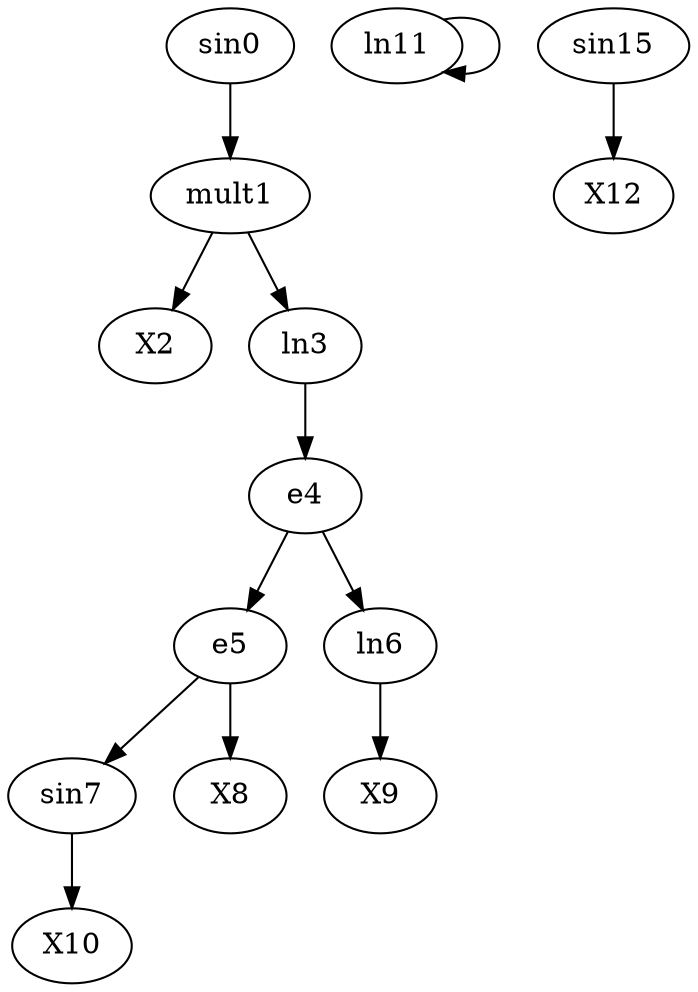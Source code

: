 digraph T {
	sin0 -> mult1;
	mult1 -> X2;
	mult1 -> ln3;
	ln3 -> e4;
	e4 -> e5;
	e4 -> ln6;
	e5 -> sin7;
	e5 -> X8;
	ln6 -> X9;
	sin7 -> X10;
	ln11 -> ln11;
	sin15 -> X12;
}
